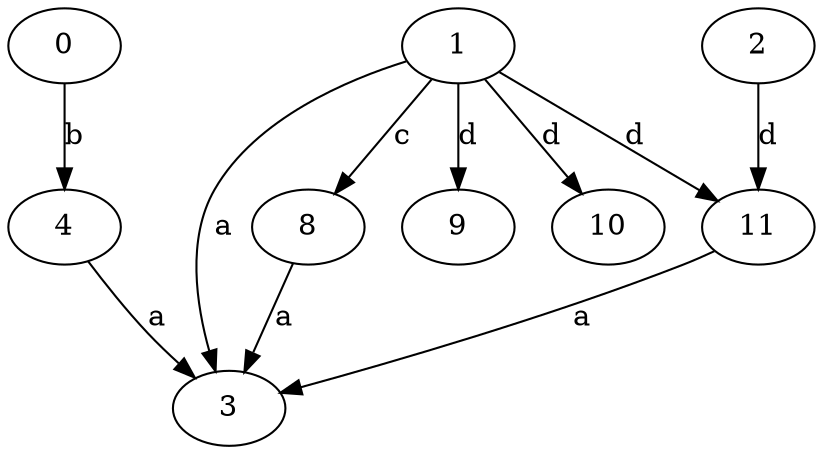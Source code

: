 strict digraph  {
3;
4;
0;
1;
8;
9;
2;
10;
11;
4 -> 3  [label=a];
0 -> 4  [label=b];
1 -> 3  [label=a];
1 -> 8  [label=c];
1 -> 9  [label=d];
1 -> 10  [label=d];
1 -> 11  [label=d];
8 -> 3  [label=a];
2 -> 11  [label=d];
11 -> 3  [label=a];
}
